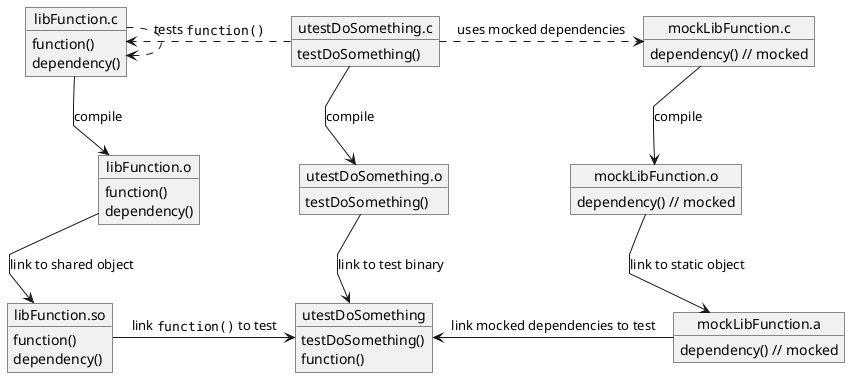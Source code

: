 @startuml
skinparam linetype polyline

object "libFunction.c" as libFunc_c {
	function()
	dependency()
}
object "libFunction.o" as libFunc_o {
	function()
	dependency()
}
object "libFunction.so" as libFunc_so {
	function()
	dependency()
}

object "utestDoSomething.c" as utestDoSome_c {
	testDoSomething()
}
object "utestDoSomething.o" as utestDoSome_o {
	testDoSomething()
}
object "utestDoSomething" as utestDoSome_bin {
	testDoSomething()
	function()
	'dependency()
	'dependency() // mocked
}

object "mockLibFunction.c" as mockLibFunc_c {
	dependency() // mocked
}
object "mockLibFunction.o" as mockLibFunc_o {
	dependency() // mocked
}
object "mockLibFunction.a" as mockLibFunc_a {
	dependency() // mocked
}

libFunc_c .> libFunc_c /': depends on ""dependency()""'/
libFunc_c --> libFunc_o : compile
libFunc_o --> libFunc_so : link to shared object

utestDoSome_c .> libFunc_c : tests ""function()""
utestDoSome_c .> mockLibFunc_c : uses mocked dependencies
utestDoSome_c --> utestDoSome_o : compile
utestDoSome_o --> utestDoSome_bin : link to test binary

mockLibFunc_c --> mockLibFunc_o : compile
mockLibFunc_o --> mockLibFunc_a : link to static object

libFunc_so --> utestDoSome_bin : link ""function()"" to test
mockLibFunc_a --> utestDoSome_bin : link mocked dependencies to test


libFunc_c -[hidden]-> libFunc_o
libFunc_o -[hidden]-> libFunc_so

utestDoSome_c -[hidden]-> utestDoSome_o
utestDoSome_o -[hidden]-> utestDoSome_bin

mockLibFunc_c -[hidden]-> mockLibFunc_o
mockLibFunc_o -[hidden]-> mockLibFunc_a

libFunc_c -[hidden]> utestDoSome_c
utestDoSome_c -[hidden]> mockLibFunc_c

libFunc_o -[hidden]> utestDoSome_o
utestDoSome_o -[hidden]> mockLibFunc_o

libFunc_so -[hidden]> utestDoSome_bin
utestDoSome_bin -[hidden]> mockLibFunc_a

@enduml
